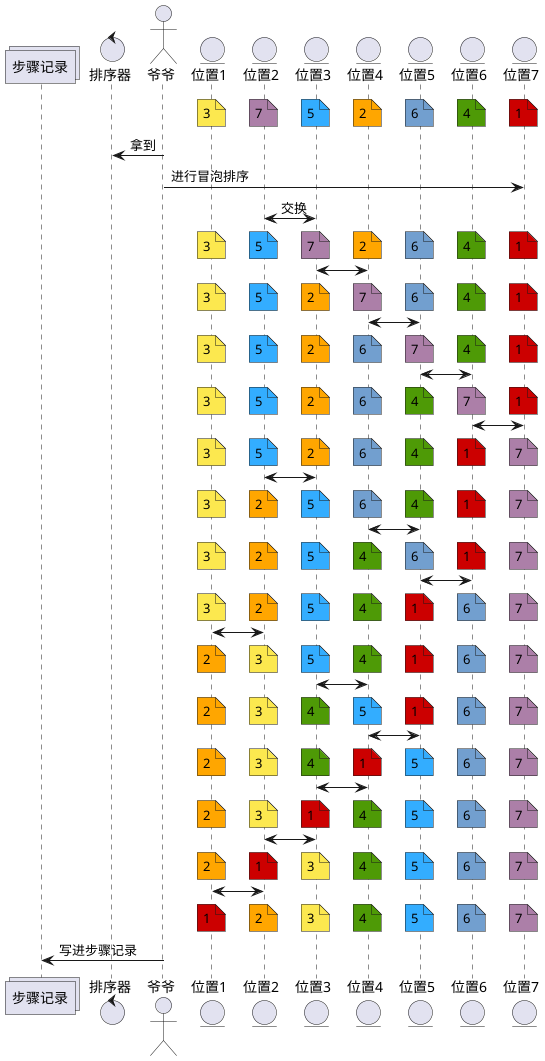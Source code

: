 @startuml exampleTimeline

collections 步骤记录 as result 
control     排序器 as sorter
actor       爷爷   as greeze
entity      位置1  as position_1
entity      位置2  as position_2
entity      位置3  as position_3
entity      位置4  as position_4
entity      位置5  as position_5
entity      位置6  as position_6
entity      位置7  as position_7

note over position_1 #fce84f:3
/note over position_2 #ac7fa8:7
/note over position_3 #33adff:5
/note over position_4 #ffa600:2
/note over position_5 #729fcf:6
/note over position_6 #4e9a06:4
/note over position_7 #cc0000:1

sorter <- greeze:拿到
greeze -> position_7:进行冒泡排序

position_2 <-> position_3:交换

note over position_1 #fce84f:3
/note over position_2 #33adff:5
/note over position_3 #ac7fa8:7
/note over position_4 #ffa600:2
/note over position_5 #729fcf:6
/note over position_6 #4e9a06:4
/note over position_7 #cc0000:1

position_4 <-> position_3

note over position_1 #fce84f:3
/note over position_2 #33adff:5
/note over position_3 #ffa600:2
/note over position_4 #ac7fa8:7
/note over position_5 #729fcf:6
/note over position_6 #4e9a06:4
/note over position_7 #cc0000:1

position_4 <-> position_5

note over position_1 #fce84f:3
/note over position_2 #33adff:5
/note over position_3 #ffa600:2
/note over position_4 #729fcf:6
/note over position_5 #ac7fa8:7
/note over position_6 #4e9a06:4
/note over position_7 #cc0000:1

position_5 <-> position_6

note over position_1 #fce84f:3
/note over position_2 #33adff:5
/note over position_3 #ffa600:2
/note over position_4 #729fcf:6
/note over position_5 #4e9a06:4
/note over position_6 #ac7fa8:7
/note over position_7 #cc0000:1

position_7 <-> position_6

note over position_1 #fce84f:3
/note over position_2 #33adff:5
/note over position_3 #ffa600:2
/note over position_4 #729fcf:6
/note over position_5 #4e9a06:4
/note over position_6 #cc0000:1
/note over position_7 #ac7fa8:7

position_2 <-> position_3

note over position_1 #fce84f:3
/note over position_2 #ffa600:2
/note over position_3 #33adff:5
/note over position_4 #729fcf:6
/note over position_5 #4e9a06:4
/note over position_6 #cc0000:1
/note over position_7 #ac7fa8:7

position_4 <-> position_5

note over position_1 #fce84f:3
/note over position_2 #ffa600:2
/note over position_3 #33adff:5
/note over position_4 #4e9a06:4
/note over position_5 #729fcf:6
/note over position_6 #cc0000:1
/note over position_7 #ac7fa8:7

position_6 <-> position_5

note over position_1 #fce84f:3
/note over position_2 #ffa600:2
/note over position_3 #33adff:5
/note over position_4 #4e9a06:4
/note over position_5 #cc0000:1
/note over position_6 #729fcf:6
/note over position_7 #ac7fa8:7

position_1 <-> position_2

note over position_1 #ffa600:2
/note over position_2 #fce84f:3
/note over position_3 #33adff:5
/note over position_4 #4e9a06:4
/note over position_5 #cc0000:1
/note over position_6 #729fcf:6
/note over position_7 #ac7fa8:7

position_3 <-> position_4

note over position_1 #ffa600:2
/note over position_2 #fce84f:3
/note over position_3 #4e9a06:4
/note over position_4 #33adff:5
/note over position_5 #cc0000:1
/note over position_6 #729fcf:6
/note over position_7 #ac7fa8:7

position_5 <-> position_4

note over position_1 #ffa600:2
/note over position_2 #fce84f:3
/note over position_3 #4e9a06:4
/note over position_4 #cc0000:1
/note over position_5 #33adff:5
/note over position_6 #729fcf:6
/note over position_7 #ac7fa8:7

position_3 <-> position_4

note over position_1 #ffa600:2
/note over position_2 #fce84f:3
/note over position_3 #cc0000:1
/note over position_4 #4e9a06:4
/note over position_5 #33adff:5
/note over position_6 #729fcf:6
/note over position_7 #ac7fa8:7

position_3 <-> position_2

note over position_1 #ffa600:2
/note over position_2 #cc0000:1
/note over position_3 #fce84f:3
/note over position_4 #4e9a06:4
/note over position_5 #33adff:5
/note over position_6 #729fcf:6
/note over position_7 #ac7fa8:7

position_1 <-> position_2

note over position_1 #cc0000:1
/note over position_2 #ffa600:2
/note over position_3 #fce84f:3
/note over position_4 #4e9a06:4
/note over position_5 #33adff:5
/note over position_6 #729fcf:6
/note over position_7 #ac7fa8:7

greeze -> result: 写进步骤记录

@enduml